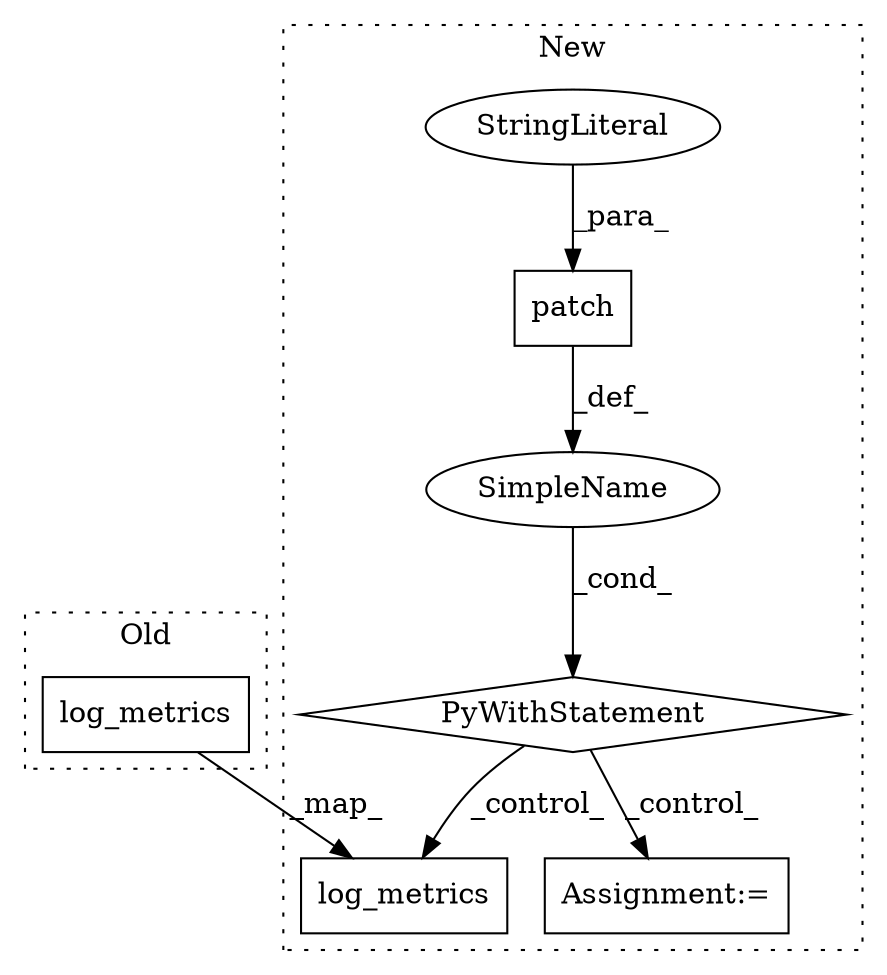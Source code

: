 digraph G {
subgraph cluster0 {
1 [label="log_metrics" a="32" s="9747" l="13" shape="box"];
label = "Old";
style="dotted";
}
subgraph cluster1 {
2 [label="log_metrics" a="32" s="9864" l="13" shape="box"];
3 [label="SimpleName" a="42" s="" l="" shape="ellipse"];
4 [label="PyWithStatement" a="104" s="9761,9820" l="10,2" shape="diamond"];
5 [label="patch" a="32" s="9771,9819" l="6,1" shape="box"];
6 [label="StringLiteral" a="45" s="9777" l="42" shape="ellipse"];
7 [label="Assignment:=" a="7" s="9834" l="13" shape="box"];
label = "New";
style="dotted";
}
1 -> 2 [label="_map_"];
3 -> 4 [label="_cond_"];
4 -> 2 [label="_control_"];
4 -> 7 [label="_control_"];
5 -> 3 [label="_def_"];
6 -> 5 [label="_para_"];
}